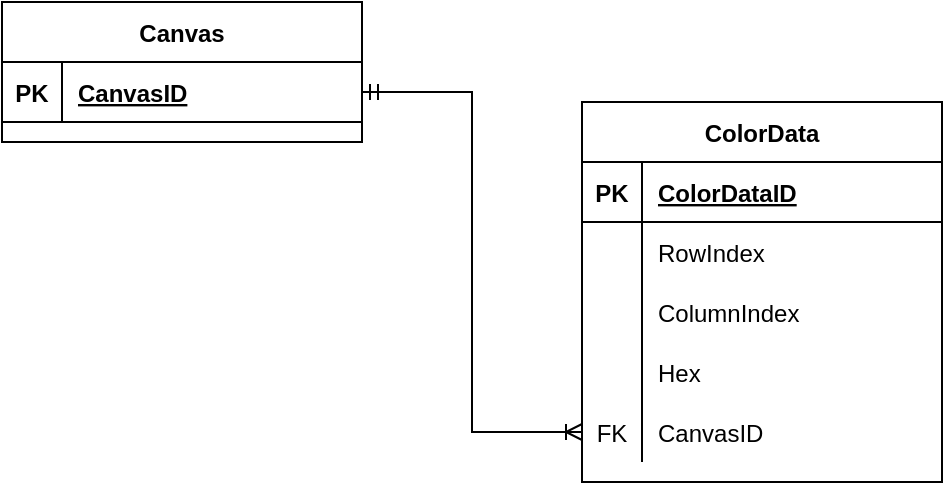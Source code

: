 <mxfile version="13.6.6" type="device"><diagram id="dl_IcH3OgUaVSWTEkR9I" name="Page-1"><mxGraphModel dx="938" dy="638" grid="1" gridSize="10" guides="1" tooltips="1" connect="1" arrows="1" fold="1" page="1" pageScale="1" pageWidth="850" pageHeight="1100" math="0" shadow="0"><root><mxCell id="0"/><mxCell id="1" parent="0"/><mxCell id="RdunVe5QOkajRvkd1HSL-2" value="Canvas" style="shape=table;startSize=30;container=1;collapsible=1;childLayout=tableLayout;fixedRows=1;rowLines=0;fontStyle=1;align=center;resizeLast=1;" parent="1" vertex="1"><mxGeometry x="80" y="280" width="180" height="70" as="geometry"/></mxCell><mxCell id="RdunVe5QOkajRvkd1HSL-3" value="" style="shape=partialRectangle;collapsible=0;dropTarget=0;pointerEvents=0;fillColor=none;top=0;left=0;bottom=1;right=0;points=[[0,0.5],[1,0.5]];portConstraint=eastwest;" parent="RdunVe5QOkajRvkd1HSL-2" vertex="1"><mxGeometry y="30" width="180" height="30" as="geometry"/></mxCell><mxCell id="RdunVe5QOkajRvkd1HSL-4" value="PK" style="shape=partialRectangle;connectable=0;fillColor=none;top=0;left=0;bottom=0;right=0;fontStyle=1;overflow=hidden;" parent="RdunVe5QOkajRvkd1HSL-3" vertex="1"><mxGeometry width="30" height="30" as="geometry"/></mxCell><mxCell id="RdunVe5QOkajRvkd1HSL-5" value="CanvasID" style="shape=partialRectangle;connectable=0;fillColor=none;top=0;left=0;bottom=0;right=0;align=left;spacingLeft=6;fontStyle=5;overflow=hidden;" parent="RdunVe5QOkajRvkd1HSL-3" vertex="1"><mxGeometry x="30" width="150" height="30" as="geometry"/></mxCell><mxCell id="RdunVe5QOkajRvkd1HSL-49" style="edgeStyle=orthogonalEdgeStyle;rounded=0;orthogonalLoop=1;jettySize=auto;html=1;entryX=0;entryY=0.5;entryDx=0;entryDy=0;endArrow=ERoneToMany;endFill=0;startArrow=ERmandOne;startFill=0;" parent="1" source="RdunVe5QOkajRvkd1HSL-3" target="RdunVe5QOkajRvkd1HSL-42" edge="1"><mxGeometry relative="1" as="geometry"/></mxCell><mxCell id="RdunVe5QOkajRvkd1HSL-28" value="ColorData" style="shape=table;startSize=30;container=1;collapsible=1;childLayout=tableLayout;fixedRows=1;rowLines=0;fontStyle=1;align=center;resizeLast=1;" parent="1" vertex="1"><mxGeometry x="370" y="330" width="180" height="190" as="geometry"/></mxCell><mxCell id="RdunVe5QOkajRvkd1HSL-29" value="" style="shape=partialRectangle;collapsible=0;dropTarget=0;pointerEvents=0;fillColor=none;top=0;left=0;bottom=1;right=0;points=[[0,0.5],[1,0.5]];portConstraint=eastwest;" parent="RdunVe5QOkajRvkd1HSL-28" vertex="1"><mxGeometry y="30" width="180" height="30" as="geometry"/></mxCell><mxCell id="RdunVe5QOkajRvkd1HSL-30" value="PK" style="shape=partialRectangle;connectable=0;fillColor=none;top=0;left=0;bottom=0;right=0;fontStyle=1;overflow=hidden;" parent="RdunVe5QOkajRvkd1HSL-29" vertex="1"><mxGeometry width="30" height="30" as="geometry"/></mxCell><mxCell id="RdunVe5QOkajRvkd1HSL-31" value="ColorDataID" style="shape=partialRectangle;connectable=0;fillColor=none;top=0;left=0;bottom=0;right=0;align=left;spacingLeft=6;fontStyle=5;overflow=hidden;" parent="RdunVe5QOkajRvkd1HSL-29" vertex="1"><mxGeometry x="30" width="150" height="30" as="geometry"/></mxCell><mxCell id="RdunVe5QOkajRvkd1HSL-32" value="" style="shape=partialRectangle;collapsible=0;dropTarget=0;pointerEvents=0;fillColor=none;top=0;left=0;bottom=0;right=0;points=[[0,0.5],[1,0.5]];portConstraint=eastwest;" parent="RdunVe5QOkajRvkd1HSL-28" vertex="1"><mxGeometry y="60" width="180" height="30" as="geometry"/></mxCell><mxCell id="RdunVe5QOkajRvkd1HSL-33" value="" style="shape=partialRectangle;connectable=0;fillColor=none;top=0;left=0;bottom=0;right=0;editable=1;overflow=hidden;" parent="RdunVe5QOkajRvkd1HSL-32" vertex="1"><mxGeometry width="30" height="30" as="geometry"/></mxCell><mxCell id="RdunVe5QOkajRvkd1HSL-34" value="RowIndex" style="shape=partialRectangle;connectable=0;fillColor=none;top=0;left=0;bottom=0;right=0;align=left;spacingLeft=6;overflow=hidden;" parent="RdunVe5QOkajRvkd1HSL-32" vertex="1"><mxGeometry x="30" width="150" height="30" as="geometry"/></mxCell><mxCell id="RdunVe5QOkajRvkd1HSL-35" value="" style="shape=partialRectangle;collapsible=0;dropTarget=0;pointerEvents=0;fillColor=none;top=0;left=0;bottom=0;right=0;points=[[0,0.5],[1,0.5]];portConstraint=eastwest;" parent="RdunVe5QOkajRvkd1HSL-28" vertex="1"><mxGeometry y="90" width="180" height="30" as="geometry"/></mxCell><mxCell id="RdunVe5QOkajRvkd1HSL-36" value="" style="shape=partialRectangle;connectable=0;fillColor=none;top=0;left=0;bottom=0;right=0;editable=1;overflow=hidden;" parent="RdunVe5QOkajRvkd1HSL-35" vertex="1"><mxGeometry width="30" height="30" as="geometry"/></mxCell><mxCell id="RdunVe5QOkajRvkd1HSL-37" value="ColumnIndex" style="shape=partialRectangle;connectable=0;fillColor=none;top=0;left=0;bottom=0;right=0;align=left;spacingLeft=6;overflow=hidden;" parent="RdunVe5QOkajRvkd1HSL-35" vertex="1"><mxGeometry x="30" width="150" height="30" as="geometry"/></mxCell><mxCell id="RdunVe5QOkajRvkd1HSL-38" value="" style="shape=partialRectangle;collapsible=0;dropTarget=0;pointerEvents=0;fillColor=none;top=0;left=0;bottom=0;right=0;points=[[0,0.5],[1,0.5]];portConstraint=eastwest;" parent="RdunVe5QOkajRvkd1HSL-28" vertex="1"><mxGeometry y="120" width="180" height="30" as="geometry"/></mxCell><mxCell id="RdunVe5QOkajRvkd1HSL-39" value="" style="shape=partialRectangle;connectable=0;fillColor=none;top=0;left=0;bottom=0;right=0;editable=1;overflow=hidden;" parent="RdunVe5QOkajRvkd1HSL-38" vertex="1"><mxGeometry width="30" height="30" as="geometry"/></mxCell><mxCell id="RdunVe5QOkajRvkd1HSL-40" value="Hex" style="shape=partialRectangle;connectable=0;fillColor=none;top=0;left=0;bottom=0;right=0;align=left;spacingLeft=6;overflow=hidden;" parent="RdunVe5QOkajRvkd1HSL-38" vertex="1"><mxGeometry x="30" width="150" height="30" as="geometry"/></mxCell><mxCell id="RdunVe5QOkajRvkd1HSL-42" value="" style="shape=partialRectangle;collapsible=0;dropTarget=0;pointerEvents=0;fillColor=none;top=0;left=0;bottom=0;right=0;points=[[0,0.5],[1,0.5]];portConstraint=eastwest;" parent="RdunVe5QOkajRvkd1HSL-28" vertex="1"><mxGeometry y="150" width="180" height="30" as="geometry"/></mxCell><mxCell id="RdunVe5QOkajRvkd1HSL-43" value="FK" style="shape=partialRectangle;connectable=0;fillColor=none;top=0;left=0;bottom=0;right=0;editable=1;overflow=hidden;" parent="RdunVe5QOkajRvkd1HSL-42" vertex="1"><mxGeometry width="30" height="30" as="geometry"/></mxCell><mxCell id="RdunVe5QOkajRvkd1HSL-44" value="CanvasID" style="shape=partialRectangle;connectable=0;fillColor=none;top=0;left=0;bottom=0;right=0;align=left;spacingLeft=6;overflow=hidden;" parent="RdunVe5QOkajRvkd1HSL-42" vertex="1"><mxGeometry x="30" width="150" height="30" as="geometry"/></mxCell></root></mxGraphModel></diagram></mxfile>